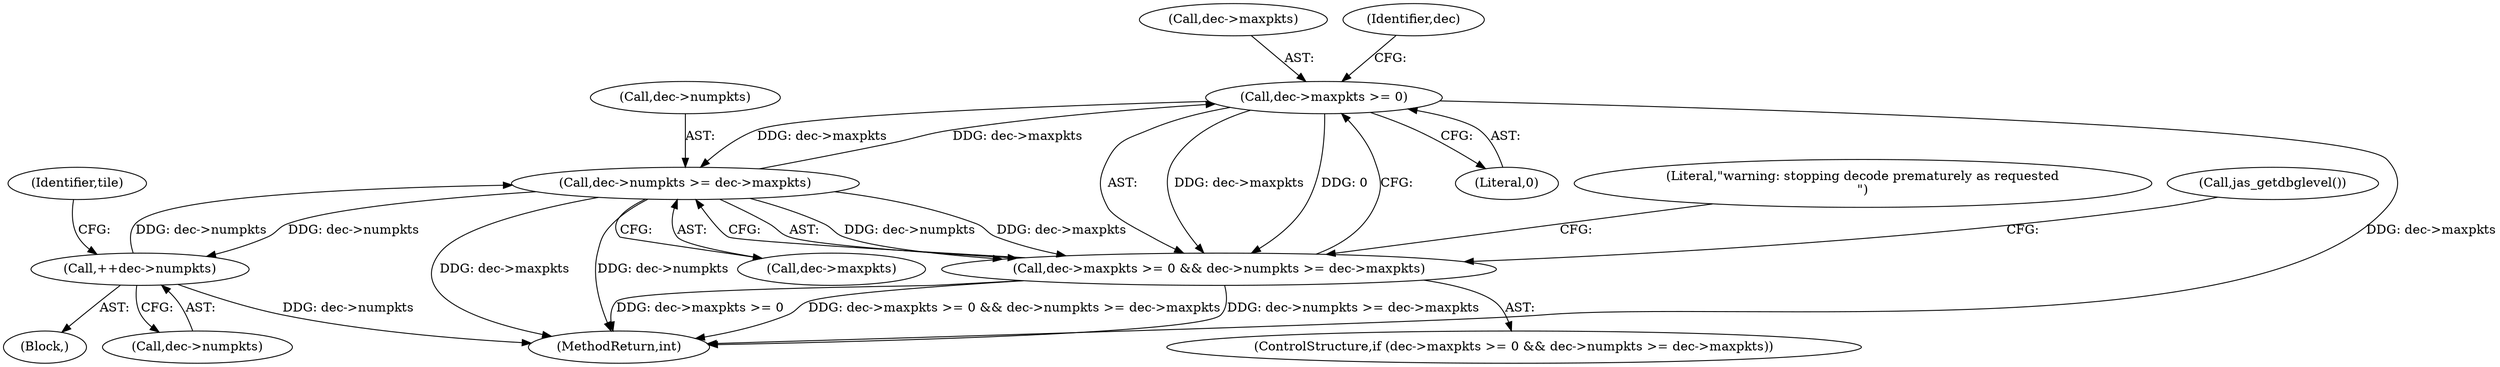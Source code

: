 digraph "1_jasper_aa0b0f79ade5eef8b0e7a214c03f5af54b36ba7d_3@pointer" {
"1000161" [label="(Call,dec->maxpkts >= 0)"];
"1000166" [label="(Call,dec->numpkts >= dec->maxpkts)"];
"1000216" [label="(Call,++dec->numpkts)"];
"1000161" [label="(Call,dec->maxpkts >= 0)"];
"1000160" [label="(Call,dec->maxpkts >= 0 && dec->numpkts >= dec->maxpkts)"];
"1000161" [label="(Call,dec->maxpkts >= 0)"];
"1000124" [label="(Identifier,tile)"];
"1000166" [label="(Call,dec->numpkts >= dec->maxpkts)"];
"1000119" [label="(Block,)"];
"1000170" [label="(Call,dec->maxpkts)"];
"1000216" [label="(Call,++dec->numpkts)"];
"1000159" [label="(ControlStructure,if (dec->maxpkts >= 0 && dec->numpkts >= dec->maxpkts))"];
"1000160" [label="(Call,dec->maxpkts >= 0 && dec->numpkts >= dec->maxpkts)"];
"1000162" [label="(Call,dec->maxpkts)"];
"1000222" [label="(MethodReturn,int)"];
"1000168" [label="(Identifier,dec)"];
"1000167" [label="(Call,dec->numpkts)"];
"1000217" [label="(Call,dec->numpkts)"];
"1000175" [label="(Literal,\"warning: stopping decode prematurely as requested\n\")"];
"1000165" [label="(Literal,0)"];
"1000180" [label="(Call,jas_getdbglevel())"];
"1000161" -> "1000160"  [label="AST: "];
"1000161" -> "1000165"  [label="CFG: "];
"1000162" -> "1000161"  [label="AST: "];
"1000165" -> "1000161"  [label="AST: "];
"1000168" -> "1000161"  [label="CFG: "];
"1000160" -> "1000161"  [label="CFG: "];
"1000161" -> "1000222"  [label="DDG: dec->maxpkts"];
"1000161" -> "1000160"  [label="DDG: dec->maxpkts"];
"1000161" -> "1000160"  [label="DDG: 0"];
"1000166" -> "1000161"  [label="DDG: dec->maxpkts"];
"1000161" -> "1000166"  [label="DDG: dec->maxpkts"];
"1000166" -> "1000160"  [label="AST: "];
"1000166" -> "1000170"  [label="CFG: "];
"1000167" -> "1000166"  [label="AST: "];
"1000170" -> "1000166"  [label="AST: "];
"1000160" -> "1000166"  [label="CFG: "];
"1000166" -> "1000222"  [label="DDG: dec->maxpkts"];
"1000166" -> "1000222"  [label="DDG: dec->numpkts"];
"1000166" -> "1000160"  [label="DDG: dec->numpkts"];
"1000166" -> "1000160"  [label="DDG: dec->maxpkts"];
"1000216" -> "1000166"  [label="DDG: dec->numpkts"];
"1000166" -> "1000216"  [label="DDG: dec->numpkts"];
"1000216" -> "1000119"  [label="AST: "];
"1000216" -> "1000217"  [label="CFG: "];
"1000217" -> "1000216"  [label="AST: "];
"1000124" -> "1000216"  [label="CFG: "];
"1000216" -> "1000222"  [label="DDG: dec->numpkts"];
"1000160" -> "1000159"  [label="AST: "];
"1000175" -> "1000160"  [label="CFG: "];
"1000180" -> "1000160"  [label="CFG: "];
"1000160" -> "1000222"  [label="DDG: dec->maxpkts >= 0 && dec->numpkts >= dec->maxpkts"];
"1000160" -> "1000222"  [label="DDG: dec->numpkts >= dec->maxpkts"];
"1000160" -> "1000222"  [label="DDG: dec->maxpkts >= 0"];
}
